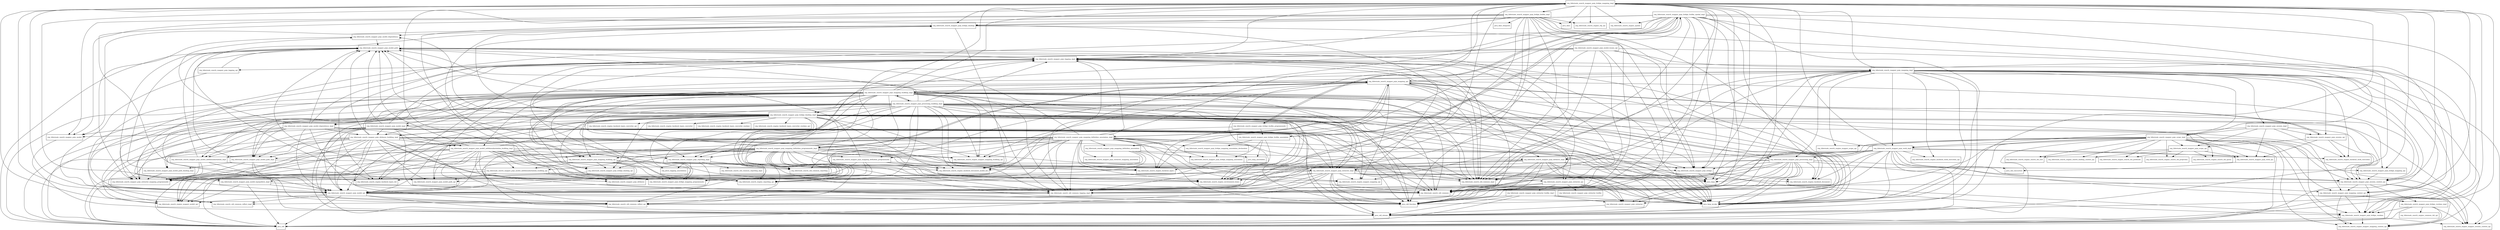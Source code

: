 digraph hibernate_search_mapper_pojo_6_0_0_Alpha9_package_dependencies {
  node [shape = box, fontsize=10.0];
  org_hibernate_search_mapper_pojo_bridge -> java_lang;
  org_hibernate_search_mapper_pojo_bridge -> org_hibernate_search_engine_backend_document;
  org_hibernate_search_mapper_pojo_bridge -> org_hibernate_search_mapper_pojo_bridge_runtime;
  org_hibernate_search_mapper_pojo_bridge_binding -> org_hibernate_search_engine_backend_document_model_dsl;
  org_hibernate_search_mapper_pojo_bridge_binding -> org_hibernate_search_engine_backend_types_dsl;
  org_hibernate_search_mapper_pojo_bridge_binding -> org_hibernate_search_engine_environment_bean;
  org_hibernate_search_mapper_pojo_bridge_binding -> org_hibernate_search_mapper_pojo_bridge;
  org_hibernate_search_mapper_pojo_bridge_binding -> org_hibernate_search_mapper_pojo_model;
  org_hibernate_search_mapper_pojo_bridge_binding -> org_hibernate_search_mapper_pojo_model_dependency;
  org_hibernate_search_mapper_pojo_bridge_binding_impl -> java_lang_invoke;
  org_hibernate_search_mapper_pojo_bridge_binding_impl -> java_util;
  org_hibernate_search_mapper_pojo_bridge_binding_impl -> java_util_function;
  org_hibernate_search_mapper_pojo_bridge_binding_impl -> org_hibernate_search_engine_backend_document;
  org_hibernate_search_mapper_pojo_bridge_binding_impl -> org_hibernate_search_engine_backend_document_model_dsl;
  org_hibernate_search_mapper_pojo_bridge_binding_impl -> org_hibernate_search_engine_backend_types_converter;
  org_hibernate_search_mapper_pojo_bridge_binding_impl -> org_hibernate_search_engine_backend_types_converter_runtime;
  org_hibernate_search_mapper_pojo_bridge_binding_impl -> org_hibernate_search_engine_backend_types_converter_runtime_spi;
  org_hibernate_search_mapper_pojo_bridge_binding_impl -> org_hibernate_search_engine_backend_types_converter_spi;
  org_hibernate_search_mapper_pojo_bridge_binding_impl -> org_hibernate_search_engine_backend_types_dsl;
  org_hibernate_search_mapper_pojo_bridge_binding_impl -> org_hibernate_search_engine_environment_bean;
  org_hibernate_search_mapper_pojo_bridge_binding_impl -> org_hibernate_search_engine_mapper_mapping_building_spi;
  org_hibernate_search_mapper_pojo_bridge_binding_impl -> org_hibernate_search_engine_mapper_mapping_context_spi;
  org_hibernate_search_mapper_pojo_bridge_binding_impl -> org_hibernate_search_engine_mapper_session_context_spi;
  org_hibernate_search_mapper_pojo_bridge_binding_impl -> org_hibernate_search_mapper_pojo_bridge;
  org_hibernate_search_mapper_pojo_bridge_binding_impl -> org_hibernate_search_mapper_pojo_bridge_binding;
  org_hibernate_search_mapper_pojo_bridge_binding_impl -> org_hibernate_search_mapper_pojo_bridge_binding_spi;
  org_hibernate_search_mapper_pojo_bridge_binding_impl -> org_hibernate_search_mapper_pojo_bridge_mapping_programmatic;
  org_hibernate_search_mapper_pojo_bridge_binding_impl -> org_hibernate_search_mapper_pojo_bridge_runtime;
  org_hibernate_search_mapper_pojo_bridge_binding_impl -> org_hibernate_search_mapper_pojo_dirtiness_building_impl;
  org_hibernate_search_mapper_pojo_bridge_binding_impl -> org_hibernate_search_mapper_pojo_logging_impl;
  org_hibernate_search_mapper_pojo_bridge_binding_impl -> org_hibernate_search_mapper_pojo_mapping_context_spi;
  org_hibernate_search_mapper_pojo_bridge_binding_impl -> org_hibernate_search_mapper_pojo_model;
  org_hibernate_search_mapper_pojo_bridge_binding_impl -> org_hibernate_search_mapper_pojo_model_dependency;
  org_hibernate_search_mapper_pojo_bridge_binding_impl -> org_hibernate_search_mapper_pojo_model_dependency_impl;
  org_hibernate_search_mapper_pojo_bridge_binding_impl -> org_hibernate_search_mapper_pojo_model_impl;
  org_hibernate_search_mapper_pojo_bridge_binding_impl -> org_hibernate_search_mapper_pojo_model_spi;
  org_hibernate_search_mapper_pojo_bridge_binding_impl -> org_hibernate_search_mapper_pojo_session_context_spi;
  org_hibernate_search_mapper_pojo_bridge_binding_impl -> org_hibernate_search_util_common;
  org_hibernate_search_mapper_pojo_bridge_binding_impl -> org_hibernate_search_util_common_impl;
  org_hibernate_search_mapper_pojo_bridge_binding_impl -> org_hibernate_search_util_common_logging_impl;
  org_hibernate_search_mapper_pojo_bridge_binding_impl -> org_hibernate_search_util_common_reflect_impl;
  org_hibernate_search_mapper_pojo_bridge_binding_spi -> org_hibernate_search_engine_backend_types_dsl;
  org_hibernate_search_mapper_pojo_bridge_builtin_annotation -> java_lang_annotation;
  org_hibernate_search_mapper_pojo_bridge_builtin_annotation -> org_hibernate_search_engine_backend_types;
  org_hibernate_search_mapper_pojo_bridge_builtin_annotation -> org_hibernate_search_mapper_pojo_bridge_builtin_spatial_impl;
  org_hibernate_search_mapper_pojo_bridge_builtin_annotation -> org_hibernate_search_mapper_pojo_bridge_mapping_annotation;
  org_hibernate_search_mapper_pojo_bridge_builtin_annotation -> org_hibernate_search_mapper_pojo_bridge_mapping_annotation_declaration;
  org_hibernate_search_mapper_pojo_bridge_builtin_impl -> java_lang_invoke;
  org_hibernate_search_mapper_pojo_bridge_builtin_impl -> java_time;
  org_hibernate_search_mapper_pojo_bridge_builtin_impl -> java_time_temporal;
  org_hibernate_search_mapper_pojo_bridge_builtin_impl -> java_util_function;
  org_hibernate_search_mapper_pojo_bridge_builtin_impl -> org_hibernate_search_engine_backend_types_dsl;
  org_hibernate_search_mapper_pojo_bridge_builtin_impl -> org_hibernate_search_engine_cfg_spi;
  org_hibernate_search_mapper_pojo_bridge_builtin_impl -> org_hibernate_search_engine_environment_bean;
  org_hibernate_search_mapper_pojo_bridge_builtin_impl -> org_hibernate_search_mapper_pojo_bridge;
  org_hibernate_search_mapper_pojo_bridge_builtin_impl -> org_hibernate_search_mapper_pojo_bridge_binding;
  org_hibernate_search_mapper_pojo_bridge_builtin_impl -> org_hibernate_search_mapper_pojo_bridge_mapping_programmatic;
  org_hibernate_search_mapper_pojo_bridge_builtin_impl -> org_hibernate_search_mapper_pojo_bridge_runtime;
  org_hibernate_search_mapper_pojo_bridge_builtin_impl -> org_hibernate_search_mapper_pojo_logging_impl;
  org_hibernate_search_mapper_pojo_bridge_builtin_impl -> org_hibernate_search_mapper_pojo_model;
  org_hibernate_search_mapper_pojo_bridge_builtin_impl -> org_hibernate_search_util_common;
  org_hibernate_search_mapper_pojo_bridge_builtin_impl -> org_hibernate_search_util_common_impl;
  org_hibernate_search_mapper_pojo_bridge_builtin_impl -> org_hibernate_search_util_common_logging_impl;
  org_hibernate_search_mapper_pojo_bridge_builtin_programmatic -> org_hibernate_search_engine_backend_types;
  org_hibernate_search_mapper_pojo_bridge_builtin_programmatic -> org_hibernate_search_mapper_pojo_bridge_builtin_annotation;
  org_hibernate_search_mapper_pojo_bridge_builtin_programmatic -> org_hibernate_search_mapper_pojo_bridge_builtin_spatial_impl;
  org_hibernate_search_mapper_pojo_bridge_builtin_programmatic -> org_hibernate_search_mapper_pojo_bridge_mapping_programmatic;
  org_hibernate_search_mapper_pojo_bridge_builtin_spatial_impl -> java_lang_invoke;
  org_hibernate_search_mapper_pojo_bridge_builtin_spatial_impl -> java_util;
  org_hibernate_search_mapper_pojo_bridge_builtin_spatial_impl -> java_util_function;
  org_hibernate_search_mapper_pojo_bridge_builtin_spatial_impl -> java_util_stream;
  org_hibernate_search_mapper_pojo_bridge_builtin_spatial_impl -> org_hibernate_search_engine_backend_document;
  org_hibernate_search_mapper_pojo_bridge_builtin_spatial_impl -> org_hibernate_search_engine_backend_document_model_dsl;
  org_hibernate_search_mapper_pojo_bridge_builtin_spatial_impl -> org_hibernate_search_engine_backend_types;
  org_hibernate_search_mapper_pojo_bridge_builtin_spatial_impl -> org_hibernate_search_engine_backend_types_dsl;
  org_hibernate_search_mapper_pojo_bridge_builtin_spatial_impl -> org_hibernate_search_engine_spatial;
  org_hibernate_search_mapper_pojo_bridge_builtin_spatial_impl -> org_hibernate_search_mapper_pojo_bridge;
  org_hibernate_search_mapper_pojo_bridge_builtin_spatial_impl -> org_hibernate_search_mapper_pojo_bridge_binding;
  org_hibernate_search_mapper_pojo_bridge_builtin_spatial_impl -> org_hibernate_search_mapper_pojo_bridge_builtin_annotation;
  org_hibernate_search_mapper_pojo_bridge_builtin_spatial_impl -> org_hibernate_search_mapper_pojo_bridge_builtin_programmatic;
  org_hibernate_search_mapper_pojo_bridge_builtin_spatial_impl -> org_hibernate_search_mapper_pojo_bridge_runtime;
  org_hibernate_search_mapper_pojo_bridge_builtin_spatial_impl -> org_hibernate_search_mapper_pojo_logging_impl;
  org_hibernate_search_mapper_pojo_bridge_builtin_spatial_impl -> org_hibernate_search_mapper_pojo_model;
  org_hibernate_search_mapper_pojo_bridge_builtin_spatial_impl -> org_hibernate_search_util_common;
  org_hibernate_search_mapper_pojo_bridge_builtin_spatial_impl -> org_hibernate_search_util_common_impl;
  org_hibernate_search_mapper_pojo_bridge_builtin_spatial_impl -> org_hibernate_search_util_common_logging_impl;
  org_hibernate_search_mapper_pojo_bridge_mapping_annotation -> org_hibernate_search_mapper_pojo_bridge;
  org_hibernate_search_mapper_pojo_bridge_mapping_annotation -> org_hibernate_search_mapper_pojo_bridge_mapping_programmatic;
  org_hibernate_search_mapper_pojo_bridge_mapping_annotation_declaration -> org_hibernate_search_mapper_pojo_bridge_mapping_annotation;
  org_hibernate_search_mapper_pojo_bridge_mapping_impl -> java_lang;
  org_hibernate_search_mapper_pojo_bridge_mapping_impl -> java_lang_invoke;
  org_hibernate_search_mapper_pojo_bridge_mapping_impl -> java_time;
  org_hibernate_search_mapper_pojo_bridge_mapping_impl -> java_util;
  org_hibernate_search_mapper_pojo_bridge_mapping_impl -> java_util_function;
  org_hibernate_search_mapper_pojo_bridge_mapping_impl -> org_hibernate_search_engine_cfg_spi;
  org_hibernate_search_mapper_pojo_bridge_mapping_impl -> org_hibernate_search_engine_environment_bean;
  org_hibernate_search_mapper_pojo_bridge_mapping_impl -> org_hibernate_search_engine_spatial;
  org_hibernate_search_mapper_pojo_bridge_mapping_impl -> org_hibernate_search_mapper_pojo_bridge;
  org_hibernate_search_mapper_pojo_bridge_mapping_impl -> org_hibernate_search_mapper_pojo_bridge_binding;
  org_hibernate_search_mapper_pojo_bridge_mapping_impl -> org_hibernate_search_mapper_pojo_bridge_builtin_impl;
  org_hibernate_search_mapper_pojo_bridge_mapping_impl -> org_hibernate_search_mapper_pojo_bridge_mapping_programmatic;
  org_hibernate_search_mapper_pojo_bridge_mapping_impl -> org_hibernate_search_mapper_pojo_bridge_mapping_spi;
  org_hibernate_search_mapper_pojo_bridge_mapping_impl -> org_hibernate_search_mapper_pojo_bridge_runtime;
  org_hibernate_search_mapper_pojo_bridge_mapping_impl -> org_hibernate_search_mapper_pojo_logging_impl;
  org_hibernate_search_mapper_pojo_bridge_mapping_impl -> org_hibernate_search_mapper_pojo_mapping_context_spi;
  org_hibernate_search_mapper_pojo_bridge_mapping_impl -> org_hibernate_search_mapper_pojo_model_spi;
  org_hibernate_search_mapper_pojo_bridge_mapping_impl -> org_hibernate_search_mapper_pojo_model_typepattern_impl;
  org_hibernate_search_mapper_pojo_bridge_mapping_impl -> org_hibernate_search_mapper_pojo_session_context_spi;
  org_hibernate_search_mapper_pojo_bridge_mapping_impl -> org_hibernate_search_util_common;
  org_hibernate_search_mapper_pojo_bridge_mapping_impl -> org_hibernate_search_util_common_impl;
  org_hibernate_search_mapper_pojo_bridge_mapping_impl -> org_hibernate_search_util_common_logging_impl;
  org_hibernate_search_mapper_pojo_bridge_mapping_impl -> org_hibernate_search_util_common_reflect_impl;
  org_hibernate_search_mapper_pojo_bridge_mapping_impl -> org_hibernate_search_util_common_reflect_spi;
  org_hibernate_search_mapper_pojo_bridge_mapping_programmatic -> org_hibernate_search_mapper_pojo_bridge_binding;
  org_hibernate_search_mapper_pojo_bridge_mapping_spi -> org_hibernate_search_mapper_pojo_session_context_spi;
  org_hibernate_search_mapper_pojo_bridge_runtime -> java_util;
  org_hibernate_search_mapper_pojo_bridge_runtime -> org_hibernate_search_engine_mapper_mapping_context_spi;
  org_hibernate_search_mapper_pojo_bridge_runtime -> org_hibernate_search_engine_mapper_session_context_spi;
  org_hibernate_search_mapper_pojo_bridge_runtime_impl -> java_util;
  org_hibernate_search_mapper_pojo_bridge_runtime_impl -> org_hibernate_search_engine_common_dsl_spi;
  org_hibernate_search_mapper_pojo_bridge_runtime_impl -> org_hibernate_search_engine_mapper_mapping_context_spi;
  org_hibernate_search_mapper_pojo_bridge_runtime_impl -> org_hibernate_search_engine_mapper_session_context_spi;
  org_hibernate_search_mapper_pojo_bridge_runtime_impl -> org_hibernate_search_mapper_pojo_bridge_runtime;
  org_hibernate_search_mapper_pojo_dirtiness_building_impl -> java_lang_invoke;
  org_hibernate_search_mapper_pojo_dirtiness_building_impl -> java_util;
  org_hibernate_search_mapper_pojo_dirtiness_building_impl -> java_util_function;
  org_hibernate_search_mapper_pojo_dirtiness_building_impl -> java_util_stream;
  org_hibernate_search_mapper_pojo_dirtiness_building_impl -> org_hibernate_search_engine_mapper_model_spi;
  org_hibernate_search_mapper_pojo_dirtiness_building_impl -> org_hibernate_search_mapper_pojo_dirtiness;
  org_hibernate_search_mapper_pojo_dirtiness_building_impl -> org_hibernate_search_mapper_pojo_dirtiness_impl;
  org_hibernate_search_mapper_pojo_dirtiness_building_impl -> org_hibernate_search_mapper_pojo_extractor_impl;
  org_hibernate_search_mapper_pojo_dirtiness_building_impl -> org_hibernate_search_mapper_pojo_extractor_mapping_programmatic;
  org_hibernate_search_mapper_pojo_dirtiness_building_impl -> org_hibernate_search_mapper_pojo_logging_impl;
  org_hibernate_search_mapper_pojo_dirtiness_building_impl -> org_hibernate_search_mapper_pojo_model_additionalmetadata_building_impl;
  org_hibernate_search_mapper_pojo_dirtiness_building_impl -> org_hibernate_search_mapper_pojo_model_additionalmetadata_impl;
  org_hibernate_search_mapper_pojo_dirtiness_building_impl -> org_hibernate_search_mapper_pojo_model_path;
  org_hibernate_search_mapper_pojo_dirtiness_building_impl -> org_hibernate_search_mapper_pojo_model_path_binding_impl;
  org_hibernate_search_mapper_pojo_dirtiness_building_impl -> org_hibernate_search_mapper_pojo_model_path_impl;
  org_hibernate_search_mapper_pojo_dirtiness_building_impl -> org_hibernate_search_mapper_pojo_model_path_spi;
  org_hibernate_search_mapper_pojo_dirtiness_building_impl -> org_hibernate_search_mapper_pojo_model_spi;
  org_hibernate_search_mapper_pojo_dirtiness_building_impl -> org_hibernate_search_util_common;
  org_hibernate_search_mapper_pojo_dirtiness_building_impl -> org_hibernate_search_util_common_impl;
  org_hibernate_search_mapper_pojo_dirtiness_building_impl -> org_hibernate_search_util_common_logging_impl;
  org_hibernate_search_mapper_pojo_dirtiness_building_impl -> org_hibernate_search_util_common_reflect_spi;
  org_hibernate_search_mapper_pojo_dirtiness_impl -> java_lang;
  org_hibernate_search_mapper_pojo_dirtiness_impl -> java_lang_invoke;
  org_hibernate_search_mapper_pojo_dirtiness_impl -> java_util_function;
  org_hibernate_search_mapper_pojo_dirtiness_impl -> java_util_stream;
  org_hibernate_search_mapper_pojo_dirtiness_impl -> org_hibernate_search_mapper_pojo_extractor;
  org_hibernate_search_mapper_pojo_dirtiness_impl -> org_hibernate_search_mapper_pojo_extractor_impl;
  org_hibernate_search_mapper_pojo_dirtiness_impl -> org_hibernate_search_mapper_pojo_model_path_spi;
  org_hibernate_search_mapper_pojo_dirtiness_impl -> org_hibernate_search_mapper_pojo_model_spi;
  org_hibernate_search_mapper_pojo_dirtiness_impl -> org_hibernate_search_util_common_impl;
  org_hibernate_search_mapper_pojo_dirtiness_impl -> org_hibernate_search_util_common_reflect_spi;
  org_hibernate_search_mapper_pojo_extractor -> java_util_stream;
  org_hibernate_search_mapper_pojo_extractor_builtin_impl -> java_lang_invoke;
  org_hibernate_search_mapper_pojo_extractor_builtin_impl -> java_util;
  org_hibernate_search_mapper_pojo_extractor_builtin_impl -> java_util_function;
  org_hibernate_search_mapper_pojo_extractor_builtin_impl -> java_util_stream;
  org_hibernate_search_mapper_pojo_extractor_builtin_impl -> org_hibernate_search_mapper_pojo_extractor;
  org_hibernate_search_mapper_pojo_extractor_impl -> java_lang;
  org_hibernate_search_mapper_pojo_extractor_impl -> java_lang_invoke;
  org_hibernate_search_mapper_pojo_extractor_impl -> java_util;
  org_hibernate_search_mapper_pojo_extractor_impl -> java_util_function;
  org_hibernate_search_mapper_pojo_extractor_impl -> java_util_stream;
  org_hibernate_search_mapper_pojo_extractor_impl -> org_hibernate_search_engine_environment_bean;
  org_hibernate_search_mapper_pojo_extractor_impl -> org_hibernate_search_engine_mapper_mapping_spi;
  org_hibernate_search_mapper_pojo_extractor_impl -> org_hibernate_search_mapper_pojo_extractor;
  org_hibernate_search_mapper_pojo_extractor_impl -> org_hibernate_search_mapper_pojo_extractor_mapping_programmatic;
  org_hibernate_search_mapper_pojo_extractor_impl -> org_hibernate_search_mapper_pojo_extractor_spi;
  org_hibernate_search_mapper_pojo_extractor_impl -> org_hibernate_search_mapper_pojo_logging_impl;
  org_hibernate_search_mapper_pojo_extractor_impl -> org_hibernate_search_mapper_pojo_model_spi;
  org_hibernate_search_mapper_pojo_extractor_impl -> org_hibernate_search_mapper_pojo_model_typepattern_impl;
  org_hibernate_search_mapper_pojo_extractor_impl -> org_hibernate_search_util_common;
  org_hibernate_search_mapper_pojo_extractor_impl -> org_hibernate_search_util_common_impl;
  org_hibernate_search_mapper_pojo_extractor_impl -> org_hibernate_search_util_common_logging_impl;
  org_hibernate_search_mapper_pojo_extractor_impl -> org_hibernate_search_util_common_reflect_impl;
  org_hibernate_search_mapper_pojo_extractor_mapping_programmatic -> java_util;
  org_hibernate_search_mapper_pojo_extractor_spi -> java_lang_invoke;
  org_hibernate_search_mapper_pojo_extractor_spi -> org_hibernate_search_mapper_pojo_extractor;
  org_hibernate_search_mapper_pojo_extractor_spi -> org_hibernate_search_mapper_pojo_extractor_builtin;
  org_hibernate_search_mapper_pojo_extractor_spi -> org_hibernate_search_mapper_pojo_extractor_builtin_impl;
  org_hibernate_search_mapper_pojo_extractor_spi -> org_hibernate_search_mapper_pojo_logging_impl;
  org_hibernate_search_mapper_pojo_extractor_spi -> org_hibernate_search_util_common;
  org_hibernate_search_mapper_pojo_extractor_spi -> org_hibernate_search_util_common_logging_impl;
  org_hibernate_search_mapper_pojo_logging_impl -> org_hibernate_search_engine_backend_types_dsl;
  org_hibernate_search_mapper_pojo_logging_impl -> org_hibernate_search_mapper_pojo_logging_spi;
  org_hibernate_search_mapper_pojo_logging_impl -> org_hibernate_search_mapper_pojo_mapping_impl;
  org_hibernate_search_mapper_pojo_logging_impl -> org_hibernate_search_mapper_pojo_model_path;
  org_hibernate_search_mapper_pojo_logging_impl -> org_hibernate_search_mapper_pojo_model_spi;
  org_hibernate_search_mapper_pojo_logging_impl -> org_hibernate_search_util_common;
  org_hibernate_search_mapper_pojo_logging_impl -> org_hibernate_search_util_common_impl;
  org_hibernate_search_mapper_pojo_logging_impl -> org_hibernate_search_util_common_logging_impl;
  org_hibernate_search_mapper_pojo_logging_impl -> org_jboss_logging_annotations;
  org_hibernate_search_mapper_pojo_logging_spi -> org_hibernate_search_mapper_pojo_model_path;
  org_hibernate_search_mapper_pojo_logging_spi -> org_hibernate_search_mapper_pojo_model_spi;
  org_hibernate_search_mapper_pojo_mapping_building_impl -> java_lang;
  org_hibernate_search_mapper_pojo_mapping_building_impl -> java_lang_invoke;
  org_hibernate_search_mapper_pojo_mapping_building_impl -> java_util;
  org_hibernate_search_mapper_pojo_mapping_building_impl -> java_util_function;
  org_hibernate_search_mapper_pojo_mapping_building_impl -> org_hibernate_search_engine_environment_bean;
  org_hibernate_search_mapper_pojo_mapping_building_impl -> org_hibernate_search_engine_mapper_mapping_building_spi;
  org_hibernate_search_mapper_pojo_mapping_building_impl -> org_hibernate_search_engine_mapper_mapping_spi;
  org_hibernate_search_mapper_pojo_mapping_building_impl -> org_hibernate_search_engine_mapper_model_spi;
  org_hibernate_search_mapper_pojo_mapping_building_impl -> org_hibernate_search_engine_reporting_spi;
  org_hibernate_search_mapper_pojo_mapping_building_impl -> org_hibernate_search_mapper_pojo_bridge_binding_impl;
  org_hibernate_search_mapper_pojo_mapping_building_impl -> org_hibernate_search_mapper_pojo_bridge_binding_spi;
  org_hibernate_search_mapper_pojo_mapping_building_impl -> org_hibernate_search_mapper_pojo_bridge_mapping_impl;
  org_hibernate_search_mapper_pojo_mapping_building_impl -> org_hibernate_search_mapper_pojo_bridge_mapping_programmatic;
  org_hibernate_search_mapper_pojo_mapping_building_impl -> org_hibernate_search_mapper_pojo_bridge_mapping_spi;
  org_hibernate_search_mapper_pojo_mapping_building_impl -> org_hibernate_search_mapper_pojo_dirtiness_building_impl;
  org_hibernate_search_mapper_pojo_mapping_building_impl -> org_hibernate_search_mapper_pojo_dirtiness_impl;
  org_hibernate_search_mapper_pojo_mapping_building_impl -> org_hibernate_search_mapper_pojo_extractor_impl;
  org_hibernate_search_mapper_pojo_mapping_building_impl -> org_hibernate_search_mapper_pojo_extractor_mapping_programmatic;
  org_hibernate_search_mapper_pojo_mapping_building_impl -> org_hibernate_search_mapper_pojo_extractor_spi;
  org_hibernate_search_mapper_pojo_mapping_building_impl -> org_hibernate_search_mapper_pojo_logging_impl;
  org_hibernate_search_mapper_pojo_mapping_building_impl -> org_hibernate_search_mapper_pojo_mapping_building_spi;
  org_hibernate_search_mapper_pojo_mapping_building_impl -> org_hibernate_search_mapper_pojo_mapping_impl;
  org_hibernate_search_mapper_pojo_mapping_building_impl -> org_hibernate_search_mapper_pojo_mapping_spi;
  org_hibernate_search_mapper_pojo_mapping_building_impl -> org_hibernate_search_mapper_pojo_model_additionalmetadata_building_impl;
  org_hibernate_search_mapper_pojo_mapping_building_impl -> org_hibernate_search_mapper_pojo_model_additionalmetadata_impl;
  org_hibernate_search_mapper_pojo_mapping_building_impl -> org_hibernate_search_mapper_pojo_model_dependency_impl;
  org_hibernate_search_mapper_pojo_mapping_building_impl -> org_hibernate_search_mapper_pojo_model_impl;
  org_hibernate_search_mapper_pojo_mapping_building_impl -> org_hibernate_search_mapper_pojo_model_path_impl;
  org_hibernate_search_mapper_pojo_mapping_building_impl -> org_hibernate_search_mapper_pojo_model_path_spi;
  org_hibernate_search_mapper_pojo_mapping_building_impl -> org_hibernate_search_mapper_pojo_model_spi;
  org_hibernate_search_mapper_pojo_mapping_building_impl -> org_hibernate_search_mapper_pojo_model_typepattern_impl;
  org_hibernate_search_mapper_pojo_mapping_building_impl -> org_hibernate_search_mapper_pojo_processing_building_impl;
  org_hibernate_search_mapper_pojo_mapping_building_impl -> org_hibernate_search_mapper_pojo_processing_impl;
  org_hibernate_search_mapper_pojo_mapping_building_impl -> org_hibernate_search_mapper_pojo_reporting_impl;
  org_hibernate_search_mapper_pojo_mapping_building_impl -> org_hibernate_search_util_common;
  org_hibernate_search_mapper_pojo_mapping_building_impl -> org_hibernate_search_util_common_impl;
  org_hibernate_search_mapper_pojo_mapping_building_impl -> org_hibernate_search_util_common_logging_impl;
  org_hibernate_search_mapper_pojo_mapping_building_impl -> org_hibernate_search_util_common_reflect_spi;
  org_hibernate_search_mapper_pojo_mapping_building_impl -> org_hibernate_search_util_common_reporting;
  org_hibernate_search_mapper_pojo_mapping_building_spi -> org_hibernate_search_engine_backend_document_model_dsl;
  org_hibernate_search_mapper_pojo_mapping_building_spi -> org_hibernate_search_engine_reporting_spi;
  org_hibernate_search_mapper_pojo_mapping_building_spi -> org_hibernate_search_mapper_pojo_bridge_binding_spi;
  org_hibernate_search_mapper_pojo_mapping_building_spi -> org_hibernate_search_mapper_pojo_bridge_mapping_programmatic;
  org_hibernate_search_mapper_pojo_mapping_building_spi -> org_hibernate_search_mapper_pojo_bridge_mapping_spi;
  org_hibernate_search_mapper_pojo_mapping_building_spi -> org_hibernate_search_mapper_pojo_extractor_mapping_programmatic;
  org_hibernate_search_mapper_pojo_mapping_building_spi -> org_hibernate_search_mapper_pojo_mapping_spi;
  org_hibernate_search_mapper_pojo_mapping_building_spi -> org_hibernate_search_mapper_pojo_model_additionalmetadata_building_spi;
  org_hibernate_search_mapper_pojo_mapping_building_spi -> org_hibernate_search_mapper_pojo_model_spi;
  org_hibernate_search_mapper_pojo_mapping_context_spi -> org_hibernate_search_engine_mapper_mapping_context_spi;
  org_hibernate_search_mapper_pojo_mapping_context_spi -> org_hibernate_search_mapper_pojo_bridge_runtime;
  org_hibernate_search_mapper_pojo_mapping_context_spi -> org_hibernate_search_mapper_pojo_bridge_runtime_impl;
  org_hibernate_search_mapper_pojo_mapping_definition_annotation -> java_lang_annotation;
  org_hibernate_search_mapper_pojo_mapping_definition_annotation -> org_hibernate_search_engine_backend_document_model_dsl;
  org_hibernate_search_mapper_pojo_mapping_definition_annotation -> org_hibernate_search_engine_backend_types;
  org_hibernate_search_mapper_pojo_mapping_definition_annotation -> org_hibernate_search_mapper_pojo_bridge_mapping_annotation;
  org_hibernate_search_mapper_pojo_mapping_definition_annotation -> org_hibernate_search_mapper_pojo_dirtiness;
  org_hibernate_search_mapper_pojo_mapping_definition_annotation -> org_hibernate_search_mapper_pojo_extractor_mapping_annotation;
  org_hibernate_search_mapper_pojo_mapping_definition_annotation_impl -> java_lang_invoke;
  org_hibernate_search_mapper_pojo_mapping_definition_annotation_impl -> java_util;
  org_hibernate_search_mapper_pojo_mapping_definition_annotation_impl -> java_util_function;
  org_hibernate_search_mapper_pojo_mapping_definition_annotation_impl -> java_util_stream;
  org_hibernate_search_mapper_pojo_mapping_definition_annotation_impl -> org_hibernate_search_engine_backend_document_model_dsl;
  org_hibernate_search_mapper_pojo_mapping_definition_annotation_impl -> org_hibernate_search_engine_backend_types;
  org_hibernate_search_mapper_pojo_mapping_definition_annotation_impl -> org_hibernate_search_engine_environment_bean;
  org_hibernate_search_mapper_pojo_mapping_definition_annotation_impl -> org_hibernate_search_engine_mapper_mapping_building_spi;
  org_hibernate_search_mapper_pojo_mapping_definition_annotation_impl -> org_hibernate_search_engine_mapper_mapping_spi;
  org_hibernate_search_mapper_pojo_mapping_definition_annotation_impl -> org_hibernate_search_engine_mapper_model_spi;
  org_hibernate_search_mapper_pojo_mapping_definition_annotation_impl -> org_hibernate_search_engine_reporting_spi;
  org_hibernate_search_mapper_pojo_mapping_definition_annotation_impl -> org_hibernate_search_mapper_pojo_bridge;
  org_hibernate_search_mapper_pojo_mapping_definition_annotation_impl -> org_hibernate_search_mapper_pojo_bridge_mapping_annotation;
  org_hibernate_search_mapper_pojo_mapping_definition_annotation_impl -> org_hibernate_search_mapper_pojo_bridge_mapping_annotation_declaration;
  org_hibernate_search_mapper_pojo_mapping_definition_annotation_impl -> org_hibernate_search_mapper_pojo_bridge_mapping_impl;
  org_hibernate_search_mapper_pojo_mapping_definition_annotation_impl -> org_hibernate_search_mapper_pojo_bridge_mapping_programmatic;
  org_hibernate_search_mapper_pojo_mapping_definition_annotation_impl -> org_hibernate_search_mapper_pojo_dirtiness;
  org_hibernate_search_mapper_pojo_mapping_definition_annotation_impl -> org_hibernate_search_mapper_pojo_extractor_mapping_annotation;
  org_hibernate_search_mapper_pojo_mapping_definition_annotation_impl -> org_hibernate_search_mapper_pojo_extractor_mapping_programmatic;
  org_hibernate_search_mapper_pojo_mapping_definition_annotation_impl -> org_hibernate_search_mapper_pojo_logging_impl;
  org_hibernate_search_mapper_pojo_mapping_definition_annotation_impl -> org_hibernate_search_mapper_pojo_mapping_definition_annotation;
  org_hibernate_search_mapper_pojo_mapping_definition_annotation_impl -> org_hibernate_search_mapper_pojo_mapping_definition_programmatic;
  org_hibernate_search_mapper_pojo_mapping_definition_annotation_impl -> org_hibernate_search_mapper_pojo_mapping_definition_programmatic_impl;
  org_hibernate_search_mapper_pojo_mapping_definition_annotation_impl -> org_hibernate_search_mapper_pojo_mapping_spi;
  org_hibernate_search_mapper_pojo_mapping_definition_annotation_impl -> org_hibernate_search_mapper_pojo_model_path;
  org_hibernate_search_mapper_pojo_mapping_definition_annotation_impl -> org_hibernate_search_mapper_pojo_model_spi;
  org_hibernate_search_mapper_pojo_mapping_definition_annotation_impl -> org_hibernate_search_mapper_pojo_reporting_impl;
  org_hibernate_search_mapper_pojo_mapping_definition_annotation_impl -> org_hibernate_search_util_common;
  org_hibernate_search_mapper_pojo_mapping_definition_annotation_impl -> org_hibernate_search_util_common_impl;
  org_hibernate_search_mapper_pojo_mapping_definition_annotation_impl -> org_hibernate_search_util_common_logging_impl;
  org_hibernate_search_mapper_pojo_mapping_definition_annotation_impl -> org_hibernate_search_util_common_reporting;
  org_hibernate_search_mapper_pojo_mapping_definition_programmatic -> org_hibernate_search_engine_backend_document_model_dsl;
  org_hibernate_search_mapper_pojo_mapping_definition_programmatic -> org_hibernate_search_engine_backend_types;
  org_hibernate_search_mapper_pojo_mapping_definition_programmatic -> org_hibernate_search_engine_environment_bean;
  org_hibernate_search_mapper_pojo_mapping_definition_programmatic -> org_hibernate_search_mapper_pojo_bridge_mapping_programmatic;
  org_hibernate_search_mapper_pojo_mapping_definition_programmatic -> org_hibernate_search_mapper_pojo_dirtiness;
  org_hibernate_search_mapper_pojo_mapping_definition_programmatic -> org_hibernate_search_mapper_pojo_extractor_mapping_programmatic;
  org_hibernate_search_mapper_pojo_mapping_definition_programmatic -> org_hibernate_search_mapper_pojo_model_path;
  org_hibernate_search_mapper_pojo_mapping_definition_programmatic_impl -> java_lang_invoke;
  org_hibernate_search_mapper_pojo_mapping_definition_programmatic_impl -> java_util_function;
  org_hibernate_search_mapper_pojo_mapping_definition_programmatic_impl -> org_hibernate_search_engine_backend_document_model_dsl;
  org_hibernate_search_mapper_pojo_mapping_definition_programmatic_impl -> org_hibernate_search_engine_backend_types;
  org_hibernate_search_mapper_pojo_mapping_definition_programmatic_impl -> org_hibernate_search_engine_backend_types_dsl;
  org_hibernate_search_mapper_pojo_mapping_definition_programmatic_impl -> org_hibernate_search_engine_environment_bean;
  org_hibernate_search_mapper_pojo_mapping_definition_programmatic_impl -> org_hibernate_search_engine_mapper_mapping_building_spi;
  org_hibernate_search_mapper_pojo_mapping_definition_programmatic_impl -> org_hibernate_search_engine_mapper_mapping_spi;
  org_hibernate_search_mapper_pojo_mapping_definition_programmatic_impl -> org_hibernate_search_engine_mapper_model_spi;
  org_hibernate_search_mapper_pojo_mapping_definition_programmatic_impl -> org_hibernate_search_engine_reporting_spi;
  org_hibernate_search_mapper_pojo_mapping_definition_programmatic_impl -> org_hibernate_search_mapper_pojo_bridge_binding_spi;
  org_hibernate_search_mapper_pojo_mapping_definition_programmatic_impl -> org_hibernate_search_mapper_pojo_bridge_mapping_impl;
  org_hibernate_search_mapper_pojo_mapping_definition_programmatic_impl -> org_hibernate_search_mapper_pojo_bridge_mapping_programmatic;
  org_hibernate_search_mapper_pojo_mapping_definition_programmatic_impl -> org_hibernate_search_mapper_pojo_dirtiness;
  org_hibernate_search_mapper_pojo_mapping_definition_programmatic_impl -> org_hibernate_search_mapper_pojo_extractor_mapping_programmatic;
  org_hibernate_search_mapper_pojo_mapping_definition_programmatic_impl -> org_hibernate_search_mapper_pojo_logging_impl;
  org_hibernate_search_mapper_pojo_mapping_definition_programmatic_impl -> org_hibernate_search_mapper_pojo_mapping_building_spi;
  org_hibernate_search_mapper_pojo_mapping_definition_programmatic_impl -> org_hibernate_search_mapper_pojo_mapping_definition_programmatic;
  org_hibernate_search_mapper_pojo_mapping_definition_programmatic_impl -> org_hibernate_search_mapper_pojo_mapping_spi;
  org_hibernate_search_mapper_pojo_mapping_definition_programmatic_impl -> org_hibernate_search_mapper_pojo_model_additionalmetadata_building_spi;
  org_hibernate_search_mapper_pojo_mapping_definition_programmatic_impl -> org_hibernate_search_mapper_pojo_model_path;
  org_hibernate_search_mapper_pojo_mapping_definition_programmatic_impl -> org_hibernate_search_mapper_pojo_model_spi;
  org_hibernate_search_mapper_pojo_mapping_definition_programmatic_impl -> org_hibernate_search_mapper_pojo_reporting_impl;
  org_hibernate_search_mapper_pojo_mapping_definition_programmatic_impl -> org_hibernate_search_util_common;
  org_hibernate_search_mapper_pojo_mapping_definition_programmatic_impl -> org_hibernate_search_util_common_logging_impl;
  org_hibernate_search_mapper_pojo_mapping_definition_programmatic_impl -> org_hibernate_search_util_common_reporting;
  org_hibernate_search_mapper_pojo_mapping_impl -> java_lang;
  org_hibernate_search_mapper_pojo_mapping_impl -> java_lang_invoke;
  org_hibernate_search_mapper_pojo_mapping_impl -> java_util;
  org_hibernate_search_mapper_pojo_mapping_impl -> java_util_function;
  org_hibernate_search_mapper_pojo_mapping_impl -> java_util_stream;
  org_hibernate_search_mapper_pojo_mapping_impl -> org_hibernate_search_engine_backend_work_execution;
  org_hibernate_search_mapper_pojo_mapping_impl -> org_hibernate_search_engine_backend_work_execution_spi;
  org_hibernate_search_mapper_pojo_mapping_impl -> org_hibernate_search_engine_mapper_mapping_context_spi;
  org_hibernate_search_mapper_pojo_mapping_impl -> org_hibernate_search_engine_mapper_mapping_spi;
  org_hibernate_search_mapper_pojo_mapping_impl -> org_hibernate_search_engine_mapper_scope_spi;
  org_hibernate_search_mapper_pojo_mapping_impl -> org_hibernate_search_engine_mapper_session_context_spi;
  org_hibernate_search_mapper_pojo_mapping_impl -> org_hibernate_search_mapper_pojo_bridge_mapping_impl;
  org_hibernate_search_mapper_pojo_mapping_impl -> org_hibernate_search_mapper_pojo_dirtiness_impl;
  org_hibernate_search_mapper_pojo_mapping_impl -> org_hibernate_search_mapper_pojo_mapping_context_spi;
  org_hibernate_search_mapper_pojo_mapping_impl -> org_hibernate_search_mapper_pojo_mapping_spi;
  org_hibernate_search_mapper_pojo_mapping_impl -> org_hibernate_search_mapper_pojo_model_spi;
  org_hibernate_search_mapper_pojo_mapping_impl -> org_hibernate_search_mapper_pojo_processing_impl;
  org_hibernate_search_mapper_pojo_mapping_impl -> org_hibernate_search_mapper_pojo_scope_impl;
  org_hibernate_search_mapper_pojo_mapping_impl -> org_hibernate_search_mapper_pojo_session_context_spi;
  org_hibernate_search_mapper_pojo_mapping_impl -> org_hibernate_search_mapper_pojo_session_impl;
  org_hibernate_search_mapper_pojo_mapping_impl -> org_hibernate_search_mapper_pojo_session_spi;
  org_hibernate_search_mapper_pojo_mapping_impl -> org_hibernate_search_mapper_pojo_work_impl;
  org_hibernate_search_mapper_pojo_mapping_impl -> org_hibernate_search_util_common_impl;
  org_hibernate_search_mapper_pojo_mapping_spi -> java_lang;
  org_hibernate_search_mapper_pojo_mapping_spi -> java_lang_invoke;
  org_hibernate_search_mapper_pojo_mapping_spi -> org_hibernate_search_engine_mapper_mapping_building_spi;
  org_hibernate_search_mapper_pojo_mapping_spi -> org_hibernate_search_engine_mapper_mapping_spi;
  org_hibernate_search_mapper_pojo_mapping_spi -> org_hibernate_search_mapper_pojo_extractor;
  org_hibernate_search_mapper_pojo_mapping_spi -> org_hibernate_search_mapper_pojo_extractor_spi;
  org_hibernate_search_mapper_pojo_mapping_spi -> org_hibernate_search_mapper_pojo_mapping_building_impl;
  org_hibernate_search_mapper_pojo_mapping_spi -> org_hibernate_search_mapper_pojo_mapping_building_spi;
  org_hibernate_search_mapper_pojo_mapping_spi -> org_hibernate_search_mapper_pojo_mapping_definition_annotation;
  org_hibernate_search_mapper_pojo_mapping_spi -> org_hibernate_search_mapper_pojo_mapping_definition_annotation_impl;
  org_hibernate_search_mapper_pojo_mapping_spi -> org_hibernate_search_mapper_pojo_mapping_definition_programmatic;
  org_hibernate_search_mapper_pojo_mapping_spi -> org_hibernate_search_mapper_pojo_mapping_definition_programmatic_impl;
  org_hibernate_search_mapper_pojo_mapping_spi -> org_hibernate_search_mapper_pojo_model_spi;
  org_hibernate_search_mapper_pojo_mapping_spi -> org_hibernate_search_mapper_pojo_session_context_spi;
  org_hibernate_search_mapper_pojo_mapping_spi -> org_hibernate_search_mapper_pojo_session_spi;
  org_hibernate_search_mapper_pojo_mapping_spi -> org_hibernate_search_util_common_impl;
  org_hibernate_search_mapper_pojo_model -> java_util_stream;
  org_hibernate_search_mapper_pojo_model_additionalmetadata_building_impl -> java_lang_invoke;
  org_hibernate_search_mapper_pojo_model_additionalmetadata_building_impl -> java_util;
  org_hibernate_search_mapper_pojo_model_additionalmetadata_building_impl -> java_util_function;
  org_hibernate_search_mapper_pojo_model_additionalmetadata_building_impl -> org_hibernate_search_engine_environment_bean;
  org_hibernate_search_mapper_pojo_model_additionalmetadata_building_impl -> org_hibernate_search_engine_mapper_mapping_building_spi;
  org_hibernate_search_mapper_pojo_model_additionalmetadata_building_impl -> org_hibernate_search_engine_mapper_model_spi;
  org_hibernate_search_mapper_pojo_model_additionalmetadata_building_impl -> org_hibernate_search_engine_reporting_spi;
  org_hibernate_search_mapper_pojo_model_additionalmetadata_building_impl -> org_hibernate_search_mapper_pojo_bridge_binding_impl;
  org_hibernate_search_mapper_pojo_model_additionalmetadata_building_impl -> org_hibernate_search_mapper_pojo_bridge_mapping_programmatic;
  org_hibernate_search_mapper_pojo_model_additionalmetadata_building_impl -> org_hibernate_search_mapper_pojo_dirtiness;
  org_hibernate_search_mapper_pojo_model_additionalmetadata_building_impl -> org_hibernate_search_mapper_pojo_extractor_mapping_programmatic;
  org_hibernate_search_mapper_pojo_model_additionalmetadata_building_impl -> org_hibernate_search_mapper_pojo_mapping_building_spi;
  org_hibernate_search_mapper_pojo_model_additionalmetadata_building_impl -> org_hibernate_search_mapper_pojo_model_additionalmetadata_building_spi;
  org_hibernate_search_mapper_pojo_model_additionalmetadata_building_impl -> org_hibernate_search_mapper_pojo_model_additionalmetadata_impl;
  org_hibernate_search_mapper_pojo_model_additionalmetadata_building_impl -> org_hibernate_search_mapper_pojo_model_path;
  org_hibernate_search_mapper_pojo_model_additionalmetadata_building_impl -> org_hibernate_search_mapper_pojo_model_path_impl;
  org_hibernate_search_mapper_pojo_model_additionalmetadata_building_impl -> org_hibernate_search_mapper_pojo_model_path_spi;
  org_hibernate_search_mapper_pojo_model_additionalmetadata_building_impl -> org_hibernate_search_mapper_pojo_model_spi;
  org_hibernate_search_mapper_pojo_model_additionalmetadata_building_impl -> org_hibernate_search_mapper_pojo_reporting_impl;
  org_hibernate_search_mapper_pojo_model_additionalmetadata_building_impl -> org_hibernate_search_util_common_reporting;
  org_hibernate_search_mapper_pojo_model_additionalmetadata_building_spi -> org_hibernate_search_engine_reporting_spi;
  org_hibernate_search_mapper_pojo_model_additionalmetadata_building_spi -> org_hibernate_search_mapper_pojo_bridge_mapping_programmatic;
  org_hibernate_search_mapper_pojo_model_additionalmetadata_building_spi -> org_hibernate_search_mapper_pojo_dirtiness;
  org_hibernate_search_mapper_pojo_model_additionalmetadata_building_spi -> org_hibernate_search_mapper_pojo_extractor_mapping_programmatic;
  org_hibernate_search_mapper_pojo_model_additionalmetadata_building_spi -> org_hibernate_search_mapper_pojo_model_path;
  org_hibernate_search_mapper_pojo_model_additionalmetadata_building_spi -> org_hibernate_search_mapper_pojo_model_path_spi;
  org_hibernate_search_mapper_pojo_model_additionalmetadata_impl -> java_util;
  org_hibernate_search_mapper_pojo_model_additionalmetadata_impl -> java_util_stream;
  org_hibernate_search_mapper_pojo_model_additionalmetadata_impl -> org_hibernate_search_mapper_pojo_extractor_mapping_programmatic;
  org_hibernate_search_mapper_pojo_model_additionalmetadata_impl -> org_hibernate_search_mapper_pojo_model_path;
  org_hibernate_search_mapper_pojo_model_additionalmetadata_impl -> org_hibernate_search_mapper_pojo_model_path_spi;
  org_hibernate_search_mapper_pojo_model_dependency -> org_hibernate_search_mapper_pojo_extractor_mapping_programmatic;
  org_hibernate_search_mapper_pojo_model_dependency -> org_hibernate_search_mapper_pojo_model_path;
  org_hibernate_search_mapper_pojo_model_dependency_impl -> java_lang_invoke;
  org_hibernate_search_mapper_pojo_model_dependency_impl -> java_util_function;
  org_hibernate_search_mapper_pojo_model_dependency_impl -> org_hibernate_search_engine_mapper_model_spi;
  org_hibernate_search_mapper_pojo_model_dependency_impl -> org_hibernate_search_mapper_pojo_dirtiness_building_impl;
  org_hibernate_search_mapper_pojo_model_dependency_impl -> org_hibernate_search_mapper_pojo_extractor_impl;
  org_hibernate_search_mapper_pojo_model_dependency_impl -> org_hibernate_search_mapper_pojo_extractor_mapping_programmatic;
  org_hibernate_search_mapper_pojo_model_dependency_impl -> org_hibernate_search_mapper_pojo_logging_impl;
  org_hibernate_search_mapper_pojo_model_dependency_impl -> org_hibernate_search_mapper_pojo_model_additionalmetadata_building_impl;
  org_hibernate_search_mapper_pojo_model_dependency_impl -> org_hibernate_search_mapper_pojo_model_additionalmetadata_impl;
  org_hibernate_search_mapper_pojo_model_dependency_impl -> org_hibernate_search_mapper_pojo_model_dependency;
  org_hibernate_search_mapper_pojo_model_dependency_impl -> org_hibernate_search_mapper_pojo_model_path;
  org_hibernate_search_mapper_pojo_model_dependency_impl -> org_hibernate_search_mapper_pojo_model_path_binding_impl;
  org_hibernate_search_mapper_pojo_model_dependency_impl -> org_hibernate_search_mapper_pojo_model_path_impl;
  org_hibernate_search_mapper_pojo_model_dependency_impl -> org_hibernate_search_mapper_pojo_model_spi;
  org_hibernate_search_mapper_pojo_model_dependency_impl -> org_hibernate_search_util_common;
  org_hibernate_search_mapper_pojo_model_dependency_impl -> org_hibernate_search_util_common_logging_impl;
  org_hibernate_search_mapper_pojo_model_hcann_spi -> java_lang_invoke;
  org_hibernate_search_mapper_pojo_model_hcann_spi -> java_util;
  org_hibernate_search_mapper_pojo_model_hcann_spi -> java_util_function;
  org_hibernate_search_mapper_pojo_model_hcann_spi -> java_util_stream;
  org_hibernate_search_mapper_pojo_model_hcann_spi -> org_hibernate_search_mapper_pojo_logging_impl;
  org_hibernate_search_mapper_pojo_model_hcann_spi -> org_hibernate_search_mapper_pojo_model_spi;
  org_hibernate_search_mapper_pojo_model_hcann_spi -> org_hibernate_search_util_common;
  org_hibernate_search_mapper_pojo_model_hcann_spi -> org_hibernate_search_util_common_impl;
  org_hibernate_search_mapper_pojo_model_hcann_spi -> org_hibernate_search_util_common_logging_impl;
  org_hibernate_search_mapper_pojo_model_hcann_spi -> org_hibernate_search_util_common_reflect_spi;
  org_hibernate_search_mapper_pojo_model_impl -> java_lang_invoke;
  org_hibernate_search_mapper_pojo_model_impl -> java_util_function;
  org_hibernate_search_mapper_pojo_model_impl -> java_util_stream;
  org_hibernate_search_mapper_pojo_model_impl -> org_hibernate_search_mapper_pojo_dirtiness_building_impl;
  org_hibernate_search_mapper_pojo_model_impl -> org_hibernate_search_mapper_pojo_extractor_impl;
  org_hibernate_search_mapper_pojo_model_impl -> org_hibernate_search_mapper_pojo_logging_impl;
  org_hibernate_search_mapper_pojo_model_impl -> org_hibernate_search_mapper_pojo_model;
  org_hibernate_search_mapper_pojo_model_impl -> org_hibernate_search_mapper_pojo_model_additionalmetadata_building_impl;
  org_hibernate_search_mapper_pojo_model_impl -> org_hibernate_search_mapper_pojo_model_additionalmetadata_impl;
  org_hibernate_search_mapper_pojo_model_impl -> org_hibernate_search_mapper_pojo_model_path;
  org_hibernate_search_mapper_pojo_model_impl -> org_hibernate_search_mapper_pojo_model_path_impl;
  org_hibernate_search_mapper_pojo_model_impl -> org_hibernate_search_mapper_pojo_model_spi;
  org_hibernate_search_mapper_pojo_model_impl -> org_hibernate_search_util_common;
  org_hibernate_search_mapper_pojo_model_impl -> org_hibernate_search_util_common_logging_impl;
  org_hibernate_search_mapper_pojo_model_impl -> org_hibernate_search_util_common_reflect_spi;
  org_hibernate_search_mapper_pojo_model_path -> java_lang_invoke;
  org_hibernate_search_mapper_pojo_model_path -> java_util;
  org_hibernate_search_mapper_pojo_model_path -> org_hibernate_search_mapper_pojo_extractor_mapping_programmatic;
  org_hibernate_search_mapper_pojo_model_path -> org_hibernate_search_mapper_pojo_logging_impl;
  org_hibernate_search_mapper_pojo_model_path -> org_hibernate_search_util_common;
  org_hibernate_search_mapper_pojo_model_path -> org_hibernate_search_util_common_impl;
  org_hibernate_search_mapper_pojo_model_path -> org_hibernate_search_util_common_logging_impl;
  org_hibernate_search_mapper_pojo_model_path_binding_impl -> org_hibernate_search_mapper_pojo_extractor_mapping_programmatic;
  org_hibernate_search_mapper_pojo_model_path_binding_impl -> org_hibernate_search_mapper_pojo_model_path;
  org_hibernate_search_mapper_pojo_model_path_impl -> org_hibernate_search_mapper_pojo_extractor_impl;
  org_hibernate_search_mapper_pojo_model_path_impl -> org_hibernate_search_mapper_pojo_extractor_mapping_programmatic;
  org_hibernate_search_mapper_pojo_model_path_impl -> org_hibernate_search_mapper_pojo_model_path;
  org_hibernate_search_mapper_pojo_model_path_impl -> org_hibernate_search_mapper_pojo_model_path_binding_impl;
  org_hibernate_search_mapper_pojo_model_path_impl -> org_hibernate_search_mapper_pojo_model_spi;
  org_hibernate_search_mapper_pojo_model_path_impl -> org_hibernate_search_util_common_reflect_spi;
  org_hibernate_search_mapper_pojo_model_spi -> java_lang_invoke;
  org_hibernate_search_mapper_pojo_model_spi -> java_util;
  org_hibernate_search_mapper_pojo_model_spi -> java_util_function;
  org_hibernate_search_mapper_pojo_model_spi -> java_util_stream;
  org_hibernate_search_mapper_pojo_model_spi -> org_hibernate_search_engine_mapper_model_spi;
  org_hibernate_search_mapper_pojo_model_spi -> org_hibernate_search_util_common_reflect_impl;
  org_hibernate_search_mapper_pojo_model_spi -> org_hibernate_search_util_common_reflect_spi;
  org_hibernate_search_mapper_pojo_model_typepattern_impl -> java_util;
  org_hibernate_search_mapper_pojo_model_typepattern_impl -> org_hibernate_search_engine_mapper_model_spi;
  org_hibernate_search_mapper_pojo_model_typepattern_impl -> org_hibernate_search_mapper_pojo_model_spi;
  org_hibernate_search_mapper_pojo_model_typepattern_impl -> org_hibernate_search_util_common;
  org_hibernate_search_mapper_pojo_processing_building_impl -> java_lang_invoke;
  org_hibernate_search_mapper_pojo_processing_building_impl -> java_util;
  org_hibernate_search_mapper_pojo_processing_building_impl -> java_util_function;
  org_hibernate_search_mapper_pojo_processing_building_impl -> java_util_stream;
  org_hibernate_search_mapper_pojo_processing_building_impl -> org_hibernate_search_engine_backend_document;
  org_hibernate_search_mapper_pojo_processing_building_impl -> org_hibernate_search_engine_backend_document_model_dsl;
  org_hibernate_search_mapper_pojo_processing_building_impl -> org_hibernate_search_engine_environment_bean;
  org_hibernate_search_mapper_pojo_processing_building_impl -> org_hibernate_search_engine_mapper_mapping_building_spi;
  org_hibernate_search_mapper_pojo_processing_building_impl -> org_hibernate_search_engine_mapper_model_spi;
  org_hibernate_search_mapper_pojo_processing_building_impl -> org_hibernate_search_engine_reporting_spi;
  org_hibernate_search_mapper_pojo_processing_building_impl -> org_hibernate_search_mapper_pojo_bridge;
  org_hibernate_search_mapper_pojo_processing_building_impl -> org_hibernate_search_mapper_pojo_bridge_binding_impl;
  org_hibernate_search_mapper_pojo_processing_building_impl -> org_hibernate_search_mapper_pojo_bridge_binding_spi;
  org_hibernate_search_mapper_pojo_processing_building_impl -> org_hibernate_search_mapper_pojo_bridge_mapping_programmatic;
  org_hibernate_search_mapper_pojo_processing_building_impl -> org_hibernate_search_mapper_pojo_dirtiness_building_impl;
  org_hibernate_search_mapper_pojo_processing_building_impl -> org_hibernate_search_mapper_pojo_extractor;
  org_hibernate_search_mapper_pojo_processing_building_impl -> org_hibernate_search_mapper_pojo_extractor_impl;
  org_hibernate_search_mapper_pojo_processing_building_impl -> org_hibernate_search_mapper_pojo_extractor_mapping_programmatic;
  org_hibernate_search_mapper_pojo_processing_building_impl -> org_hibernate_search_mapper_pojo_logging_impl;
  org_hibernate_search_mapper_pojo_processing_building_impl -> org_hibernate_search_mapper_pojo_mapping_building_impl;
  org_hibernate_search_mapper_pojo_processing_building_impl -> org_hibernate_search_mapper_pojo_mapping_building_spi;
  org_hibernate_search_mapper_pojo_processing_building_impl -> org_hibernate_search_mapper_pojo_model_path;
  org_hibernate_search_mapper_pojo_processing_building_impl -> org_hibernate_search_mapper_pojo_model_path_impl;
  org_hibernate_search_mapper_pojo_processing_building_impl -> org_hibernate_search_mapper_pojo_model_spi;
  org_hibernate_search_mapper_pojo_processing_building_impl -> org_hibernate_search_mapper_pojo_processing_impl;
  org_hibernate_search_mapper_pojo_processing_building_impl -> org_hibernate_search_mapper_pojo_reporting_impl;
  org_hibernate_search_mapper_pojo_processing_building_impl -> org_hibernate_search_util_common;
  org_hibernate_search_mapper_pojo_processing_building_impl -> org_hibernate_search_util_common_impl;
  org_hibernate_search_mapper_pojo_processing_building_impl -> org_hibernate_search_util_common_logging_impl;
  org_hibernate_search_mapper_pojo_processing_building_impl -> org_hibernate_search_util_common_reflect_spi;
  org_hibernate_search_mapper_pojo_processing_building_impl -> org_hibernate_search_util_common_reporting;
  org_hibernate_search_mapper_pojo_processing_impl -> java_lang;
  org_hibernate_search_mapper_pojo_processing_impl -> java_lang_invoke;
  org_hibernate_search_mapper_pojo_processing_impl -> java_util_function;
  org_hibernate_search_mapper_pojo_processing_impl -> java_util_stream;
  org_hibernate_search_mapper_pojo_processing_impl -> org_hibernate_search_engine_backend_document;
  org_hibernate_search_mapper_pojo_processing_impl -> org_hibernate_search_engine_environment_bean;
  org_hibernate_search_mapper_pojo_processing_impl -> org_hibernate_search_mapper_pojo_bridge;
  org_hibernate_search_mapper_pojo_processing_impl -> org_hibernate_search_mapper_pojo_bridge_runtime;
  org_hibernate_search_mapper_pojo_processing_impl -> org_hibernate_search_mapper_pojo_extractor;
  org_hibernate_search_mapper_pojo_processing_impl -> org_hibernate_search_mapper_pojo_extractor_impl;
  org_hibernate_search_mapper_pojo_processing_impl -> org_hibernate_search_mapper_pojo_mapping_context_spi;
  org_hibernate_search_mapper_pojo_processing_impl -> org_hibernate_search_mapper_pojo_model_spi;
  org_hibernate_search_mapper_pojo_processing_impl -> org_hibernate_search_mapper_pojo_session_context_spi;
  org_hibernate_search_mapper_pojo_processing_impl -> org_hibernate_search_util_common_impl;
  org_hibernate_search_mapper_pojo_processing_impl -> org_hibernate_search_util_common_reflect_spi;
  org_hibernate_search_mapper_pojo_reporting_impl -> org_hibernate_search_engine_mapper_model_spi;
  org_hibernate_search_mapper_pojo_reporting_impl -> org_hibernate_search_engine_reporting_spi;
  org_hibernate_search_mapper_pojo_reporting_impl -> org_hibernate_search_mapper_pojo_model_path;
  org_hibernate_search_mapper_pojo_reporting_impl -> org_hibernate_search_mapper_pojo_model_spi;
  org_hibernate_search_mapper_pojo_reporting_impl -> org_hibernate_search_util_common_reporting;
  org_hibernate_search_mapper_pojo_reporting_impl -> org_hibernate_search_util_common_reporting_impl;
  org_hibernate_search_mapper_pojo_reporting_impl -> org_jboss_logging_annotations;
  org_hibernate_search_mapper_pojo_scope_impl -> java_lang_invoke;
  org_hibernate_search_mapper_pojo_scope_impl -> java_util;
  org_hibernate_search_mapper_pojo_scope_impl -> java_util_function;
  org_hibernate_search_mapper_pojo_scope_impl -> java_util_stream;
  org_hibernate_search_mapper_pojo_scope_impl -> org_hibernate_search_engine_mapper_mapping_context_spi;
  org_hibernate_search_mapper_pojo_scope_impl -> org_hibernate_search_engine_mapper_scope_spi;
  org_hibernate_search_mapper_pojo_scope_impl -> org_hibernate_search_engine_mapper_session_context_spi;
  org_hibernate_search_mapper_pojo_scope_impl -> org_hibernate_search_engine_search_dsl_predicate;
  org_hibernate_search_mapper_pojo_scope_impl -> org_hibernate_search_engine_search_dsl_projection;
  org_hibernate_search_mapper_pojo_scope_impl -> org_hibernate_search_engine_search_dsl_query;
  org_hibernate_search_mapper_pojo_scope_impl -> org_hibernate_search_engine_search_dsl_sort;
  org_hibernate_search_mapper_pojo_scope_impl -> org_hibernate_search_engine_search_loading_context_spi;
  org_hibernate_search_mapper_pojo_scope_impl -> org_hibernate_search_mapper_pojo_logging_impl;
  org_hibernate_search_mapper_pojo_scope_impl -> org_hibernate_search_mapper_pojo_mapping_context_spi;
  org_hibernate_search_mapper_pojo_scope_impl -> org_hibernate_search_mapper_pojo_scope_spi;
  org_hibernate_search_mapper_pojo_scope_impl -> org_hibernate_search_mapper_pojo_session_context_spi;
  org_hibernate_search_mapper_pojo_scope_impl -> org_hibernate_search_mapper_pojo_work_impl;
  org_hibernate_search_mapper_pojo_scope_impl -> org_hibernate_search_mapper_pojo_work_spi;
  org_hibernate_search_mapper_pojo_scope_impl -> org_hibernate_search_util_common;
  org_hibernate_search_mapper_pojo_scope_impl -> org_hibernate_search_util_common_logging_impl;
  org_hibernate_search_mapper_pojo_scope_spi -> org_hibernate_search_engine_search_dsl_predicate;
  org_hibernate_search_mapper_pojo_scope_spi -> org_hibernate_search_engine_search_dsl_projection;
  org_hibernate_search_mapper_pojo_scope_spi -> org_hibernate_search_engine_search_dsl_query;
  org_hibernate_search_mapper_pojo_scope_spi -> org_hibernate_search_engine_search_dsl_sort;
  org_hibernate_search_mapper_pojo_scope_spi -> org_hibernate_search_engine_search_loading_context_spi;
  org_hibernate_search_mapper_pojo_scope_spi -> org_hibernate_search_mapper_pojo_work_spi;
  org_hibernate_search_mapper_pojo_session_context_spi -> org_hibernate_search_engine_mapper_mapping_context_spi;
  org_hibernate_search_mapper_pojo_session_context_spi -> org_hibernate_search_engine_mapper_session_context_spi;
  org_hibernate_search_mapper_pojo_session_context_spi -> org_hibernate_search_mapper_pojo_bridge_runtime;
  org_hibernate_search_mapper_pojo_session_context_spi -> org_hibernate_search_mapper_pojo_bridge_runtime_impl;
  org_hibernate_search_mapper_pojo_session_context_spi -> org_hibernate_search_mapper_pojo_mapping_context_spi;
  org_hibernate_search_mapper_pojo_session_context_spi -> org_hibernate_search_mapper_pojo_model_spi;
  org_hibernate_search_mapper_pojo_session_impl -> org_hibernate_search_engine_backend_work_execution;
  org_hibernate_search_mapper_pojo_session_impl -> org_hibernate_search_mapper_pojo_scope_impl;
  org_hibernate_search_mapper_pojo_session_impl -> org_hibernate_search_mapper_pojo_scope_spi;
  org_hibernate_search_mapper_pojo_session_impl -> org_hibernate_search_mapper_pojo_session_context_spi;
  org_hibernate_search_mapper_pojo_session_impl -> org_hibernate_search_mapper_pojo_session_spi;
  org_hibernate_search_mapper_pojo_session_impl -> org_hibernate_search_mapper_pojo_work_impl;
  org_hibernate_search_mapper_pojo_session_impl -> org_hibernate_search_mapper_pojo_work_spi;
  org_hibernate_search_mapper_pojo_session_spi -> org_hibernate_search_engine_backend_work_execution;
  org_hibernate_search_mapper_pojo_session_spi -> org_hibernate_search_mapper_pojo_mapping_spi;
  org_hibernate_search_mapper_pojo_session_spi -> org_hibernate_search_mapper_pojo_scope_spi;
  org_hibernate_search_mapper_pojo_session_spi -> org_hibernate_search_mapper_pojo_session_context_spi;
  org_hibernate_search_mapper_pojo_session_spi -> org_hibernate_search_mapper_pojo_work_spi;
  org_hibernate_search_mapper_pojo_work_impl -> java_lang_invoke;
  org_hibernate_search_mapper_pojo_work_impl -> java_util;
  org_hibernate_search_mapper_pojo_work_impl -> java_util_concurrent;
  org_hibernate_search_mapper_pojo_work_impl -> java_util_function;
  org_hibernate_search_mapper_pojo_work_impl -> org_hibernate_search_engine_backend_document;
  org_hibernate_search_mapper_pojo_work_impl -> org_hibernate_search_engine_backend_work_execution;
  org_hibernate_search_mapper_pojo_work_impl -> org_hibernate_search_engine_backend_work_execution_spi;
  org_hibernate_search_mapper_pojo_work_impl -> org_hibernate_search_engine_mapper_session_context_spi;
  org_hibernate_search_mapper_pojo_work_impl -> org_hibernate_search_mapper_pojo_bridge_mapping_impl;
  org_hibernate_search_mapper_pojo_work_impl -> org_hibernate_search_mapper_pojo_dirtiness_impl;
  org_hibernate_search_mapper_pojo_work_impl -> org_hibernate_search_mapper_pojo_logging_impl;
  org_hibernate_search_mapper_pojo_work_impl -> org_hibernate_search_mapper_pojo_model_spi;
  org_hibernate_search_mapper_pojo_work_impl -> org_hibernate_search_mapper_pojo_processing_impl;
  org_hibernate_search_mapper_pojo_work_impl -> org_hibernate_search_mapper_pojo_session_context_spi;
  org_hibernate_search_mapper_pojo_work_impl -> org_hibernate_search_mapper_pojo_work_spi;
  org_hibernate_search_mapper_pojo_work_impl -> org_hibernate_search_util_common;
  org_hibernate_search_mapper_pojo_work_impl -> org_hibernate_search_util_common_logging_impl;
  org_hibernate_search_mapper_pojo_work_spi -> java_util_concurrent;
}
